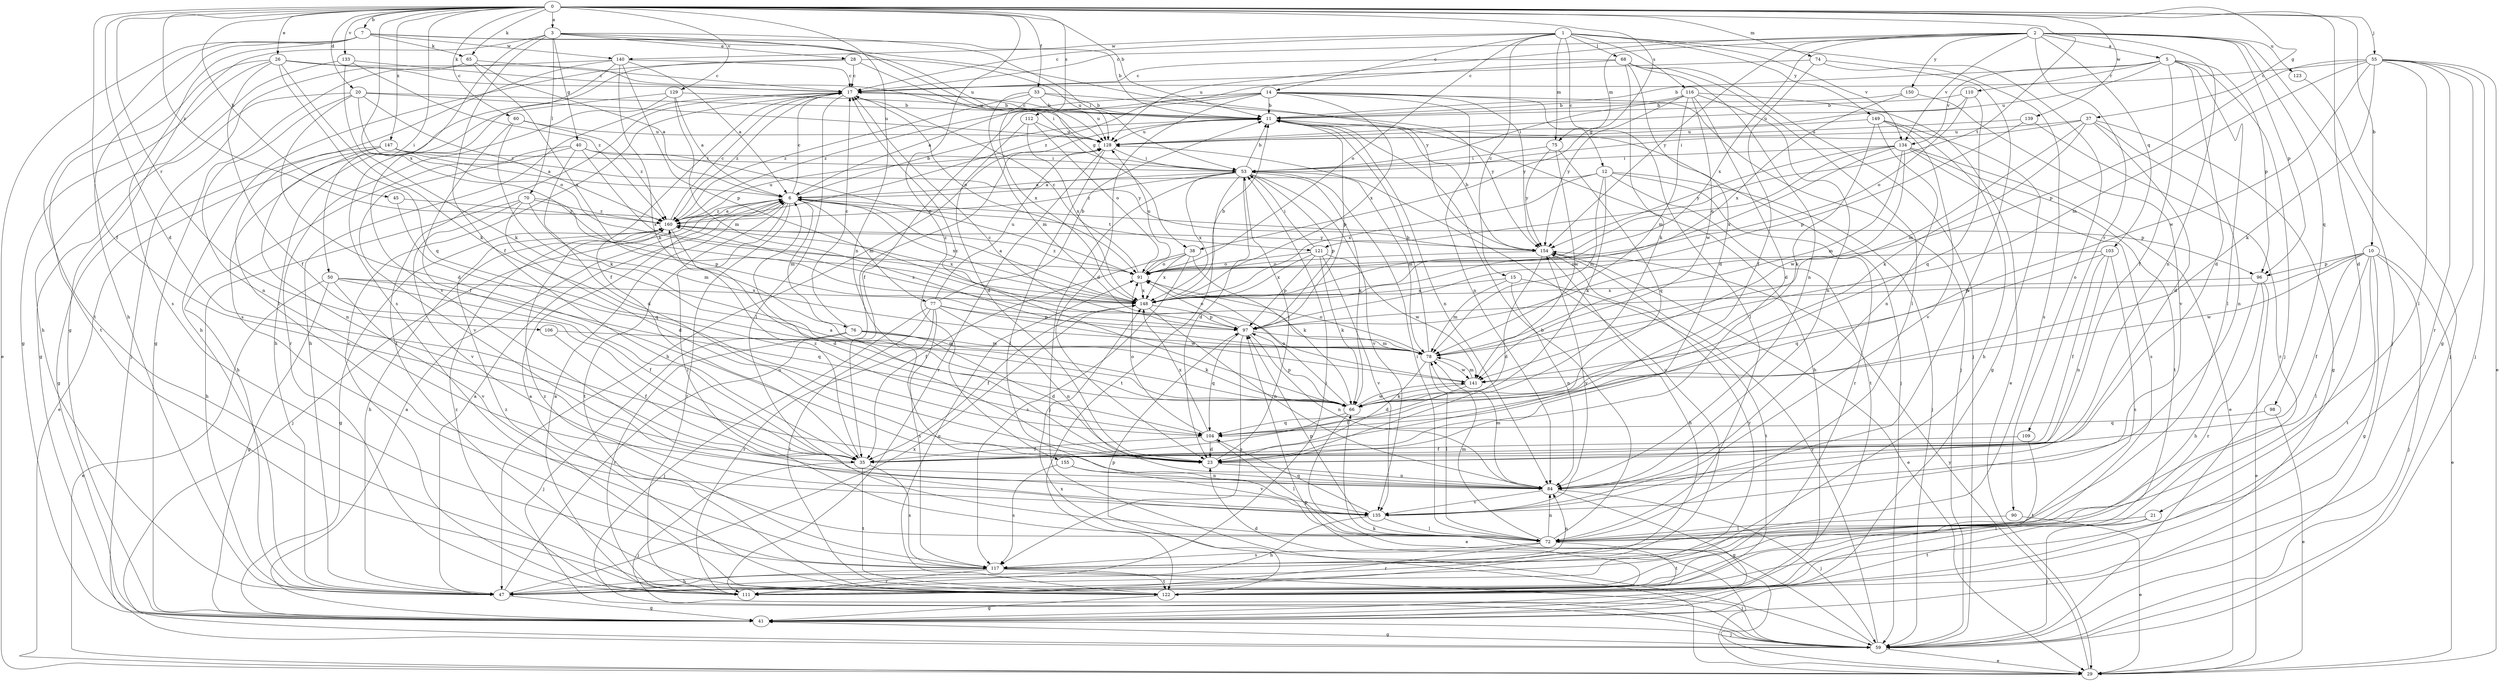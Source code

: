 strict digraph  {
0;
1;
2;
3;
5;
6;
7;
10;
11;
12;
14;
15;
17;
20;
21;
23;
26;
28;
29;
33;
35;
37;
38;
40;
41;
45;
47;
50;
53;
55;
59;
60;
65;
66;
68;
70;
72;
74;
75;
76;
77;
78;
84;
90;
91;
96;
97;
98;
103;
104;
106;
109;
110;
111;
112;
116;
117;
121;
122;
123;
128;
129;
133;
134;
135;
139;
140;
141;
147;
148;
149;
150;
154;
155;
160;
0 -> 3  [label=a];
0 -> 7  [label=b];
0 -> 10  [label=b];
0 -> 11  [label=b];
0 -> 20  [label=d];
0 -> 21  [label=d];
0 -> 23  [label=d];
0 -> 26  [label=e];
0 -> 33  [label=f];
0 -> 35  [label=f];
0 -> 37  [label=g];
0 -> 38  [label=g];
0 -> 45  [label=h];
0 -> 50  [label=i];
0 -> 55  [label=j];
0 -> 60  [label=k];
0 -> 65  [label=k];
0 -> 74  [label=m];
0 -> 84  [label=n];
0 -> 106  [label=r];
0 -> 112  [label=s];
0 -> 121  [label=t];
0 -> 129  [label=v];
0 -> 133  [label=v];
0 -> 139  [label=w];
0 -> 147  [label=x];
0 -> 148  [label=x];
0 -> 155  [label=z];
0 -> 160  [label=z];
1 -> 12  [label=c];
1 -> 14  [label=c];
1 -> 15  [label=c];
1 -> 17  [label=c];
1 -> 68  [label=l];
1 -> 75  [label=m];
1 -> 90  [label=o];
1 -> 91  [label=o];
1 -> 116  [label=s];
1 -> 134  [label=v];
1 -> 140  [label=w];
1 -> 149  [label=y];
2 -> 5  [label=a];
2 -> 17  [label=c];
2 -> 59  [label=j];
2 -> 75  [label=m];
2 -> 84  [label=n];
2 -> 96  [label=p];
2 -> 98  [label=q];
2 -> 103  [label=q];
2 -> 109  [label=r];
2 -> 123  [label=u];
2 -> 128  [label=u];
2 -> 134  [label=v];
2 -> 148  [label=x];
2 -> 150  [label=y];
2 -> 154  [label=y];
3 -> 28  [label=e];
3 -> 35  [label=f];
3 -> 38  [label=g];
3 -> 40  [label=g];
3 -> 41  [label=g];
3 -> 53  [label=i];
3 -> 70  [label=l];
3 -> 117  [label=s];
3 -> 154  [label=y];
5 -> 11  [label=b];
5 -> 23  [label=d];
5 -> 35  [label=f];
5 -> 59  [label=j];
5 -> 72  [label=l];
5 -> 96  [label=p];
5 -> 110  [label=r];
5 -> 128  [label=u];
5 -> 134  [label=v];
6 -> 11  [label=b];
6 -> 17  [label=c];
6 -> 59  [label=j];
6 -> 72  [label=l];
6 -> 76  [label=m];
6 -> 77  [label=m];
6 -> 96  [label=p];
6 -> 111  [label=r];
6 -> 121  [label=t];
6 -> 122  [label=t];
6 -> 148  [label=x];
6 -> 160  [label=z];
7 -> 11  [label=b];
7 -> 29  [label=e];
7 -> 47  [label=h];
7 -> 65  [label=k];
7 -> 117  [label=s];
7 -> 122  [label=t];
7 -> 128  [label=u];
7 -> 140  [label=w];
10 -> 29  [label=e];
10 -> 35  [label=f];
10 -> 41  [label=g];
10 -> 59  [label=j];
10 -> 72  [label=l];
10 -> 96  [label=p];
10 -> 97  [label=p];
10 -> 122  [label=t];
10 -> 141  [label=w];
11 -> 17  [label=c];
11 -> 47  [label=h];
11 -> 59  [label=j];
11 -> 84  [label=n];
11 -> 97  [label=p];
11 -> 128  [label=u];
12 -> 6  [label=a];
12 -> 59  [label=j];
12 -> 66  [label=k];
12 -> 78  [label=m];
12 -> 111  [label=r];
12 -> 122  [label=t];
12 -> 148  [label=x];
14 -> 6  [label=a];
14 -> 11  [label=b];
14 -> 23  [label=d];
14 -> 35  [label=f];
14 -> 59  [label=j];
14 -> 72  [label=l];
14 -> 84  [label=n];
14 -> 148  [label=x];
14 -> 154  [label=y];
14 -> 160  [label=z];
15 -> 78  [label=m];
15 -> 84  [label=n];
15 -> 122  [label=t];
15 -> 148  [label=x];
17 -> 11  [label=b];
17 -> 35  [label=f];
17 -> 47  [label=h];
17 -> 72  [label=l];
17 -> 91  [label=o];
17 -> 122  [label=t];
17 -> 160  [label=z];
20 -> 11  [label=b];
20 -> 23  [label=d];
20 -> 41  [label=g];
20 -> 84  [label=n];
20 -> 91  [label=o];
20 -> 128  [label=u];
20 -> 160  [label=z];
21 -> 59  [label=j];
21 -> 72  [label=l];
21 -> 122  [label=t];
23 -> 6  [label=a];
23 -> 53  [label=i];
23 -> 84  [label=n];
26 -> 17  [label=c];
26 -> 35  [label=f];
26 -> 41  [label=g];
26 -> 66  [label=k];
26 -> 104  [label=q];
26 -> 122  [label=t];
26 -> 128  [label=u];
28 -> 17  [label=c];
28 -> 47  [label=h];
28 -> 53  [label=i];
28 -> 117  [label=s];
28 -> 128  [label=u];
29 -> 97  [label=p];
29 -> 148  [label=x];
29 -> 154  [label=y];
33 -> 11  [label=b];
33 -> 78  [label=m];
33 -> 128  [label=u];
33 -> 148  [label=x];
33 -> 154  [label=y];
33 -> 160  [label=z];
35 -> 59  [label=j];
35 -> 117  [label=s];
35 -> 122  [label=t];
35 -> 160  [label=z];
37 -> 23  [label=d];
37 -> 41  [label=g];
37 -> 53  [label=i];
37 -> 66  [label=k];
37 -> 78  [label=m];
37 -> 84  [label=n];
37 -> 128  [label=u];
38 -> 35  [label=f];
38 -> 66  [label=k];
38 -> 91  [label=o];
38 -> 117  [label=s];
38 -> 148  [label=x];
40 -> 23  [label=d];
40 -> 47  [label=h];
40 -> 53  [label=i];
40 -> 91  [label=o];
40 -> 135  [label=v];
40 -> 148  [label=x];
41 -> 6  [label=a];
41 -> 11  [label=b];
41 -> 59  [label=j];
45 -> 104  [label=q];
45 -> 160  [label=z];
47 -> 6  [label=a];
47 -> 41  [label=g];
47 -> 128  [label=u];
47 -> 148  [label=x];
47 -> 154  [label=y];
50 -> 29  [label=e];
50 -> 35  [label=f];
50 -> 41  [label=g];
50 -> 104  [label=q];
50 -> 135  [label=v];
50 -> 148  [label=x];
53 -> 6  [label=a];
53 -> 11  [label=b];
53 -> 23  [label=d];
53 -> 59  [label=j];
53 -> 66  [label=k];
53 -> 78  [label=m];
53 -> 97  [label=p];
53 -> 122  [label=t];
53 -> 135  [label=v];
53 -> 148  [label=x];
53 -> 160  [label=z];
55 -> 17  [label=c];
55 -> 29  [label=e];
55 -> 41  [label=g];
55 -> 59  [label=j];
55 -> 66  [label=k];
55 -> 72  [label=l];
55 -> 78  [label=m];
55 -> 97  [label=p];
55 -> 111  [label=r];
55 -> 141  [label=w];
59 -> 29  [label=e];
59 -> 41  [label=g];
59 -> 66  [label=k];
59 -> 154  [label=y];
60 -> 35  [label=f];
60 -> 66  [label=k];
60 -> 128  [label=u];
60 -> 160  [label=z];
65 -> 6  [label=a];
65 -> 17  [label=c];
65 -> 59  [label=j];
65 -> 148  [label=x];
66 -> 17  [label=c];
66 -> 29  [label=e];
66 -> 91  [label=o];
66 -> 97  [label=p];
66 -> 104  [label=q];
66 -> 141  [label=w];
68 -> 17  [label=c];
68 -> 23  [label=d];
68 -> 59  [label=j];
68 -> 66  [label=k];
68 -> 72  [label=l];
68 -> 84  [label=n];
68 -> 160  [label=z];
70 -> 23  [label=d];
70 -> 47  [label=h];
70 -> 78  [label=m];
70 -> 97  [label=p];
70 -> 135  [label=v];
70 -> 160  [label=z];
72 -> 11  [label=b];
72 -> 53  [label=i];
72 -> 78  [label=m];
72 -> 84  [label=n];
72 -> 97  [label=p];
72 -> 111  [label=r];
72 -> 117  [label=s];
72 -> 122  [label=t];
74 -> 17  [label=c];
74 -> 35  [label=f];
74 -> 117  [label=s];
74 -> 135  [label=v];
75 -> 53  [label=i];
75 -> 104  [label=q];
75 -> 141  [label=w];
75 -> 154  [label=y];
76 -> 17  [label=c];
76 -> 23  [label=d];
76 -> 59  [label=j];
76 -> 66  [label=k];
76 -> 78  [label=m];
76 -> 111  [label=r];
77 -> 11  [label=b];
77 -> 59  [label=j];
77 -> 84  [label=n];
77 -> 97  [label=p];
77 -> 111  [label=r];
77 -> 117  [label=s];
77 -> 122  [label=t];
77 -> 128  [label=u];
77 -> 141  [label=w];
78 -> 11  [label=b];
78 -> 23  [label=d];
78 -> 72  [label=l];
78 -> 91  [label=o];
78 -> 141  [label=w];
84 -> 41  [label=g];
84 -> 59  [label=j];
84 -> 78  [label=m];
84 -> 135  [label=v];
90 -> 29  [label=e];
90 -> 72  [label=l];
91 -> 17  [label=c];
91 -> 128  [label=u];
91 -> 148  [label=x];
91 -> 160  [label=z];
96 -> 29  [label=e];
96 -> 47  [label=h];
96 -> 111  [label=r];
96 -> 148  [label=x];
97 -> 78  [label=m];
97 -> 84  [label=n];
97 -> 91  [label=o];
97 -> 104  [label=q];
97 -> 117  [label=s];
97 -> 160  [label=z];
98 -> 29  [label=e];
98 -> 104  [label=q];
103 -> 35  [label=f];
103 -> 84  [label=n];
103 -> 91  [label=o];
103 -> 104  [label=q];
103 -> 117  [label=s];
104 -> 23  [label=d];
104 -> 35  [label=f];
104 -> 72  [label=l];
104 -> 91  [label=o];
104 -> 148  [label=x];
106 -> 35  [label=f];
106 -> 78  [label=m];
109 -> 35  [label=f];
109 -> 122  [label=t];
110 -> 11  [label=b];
110 -> 91  [label=o];
110 -> 104  [label=q];
110 -> 128  [label=u];
111 -> 6  [label=a];
111 -> 17  [label=c];
111 -> 53  [label=i];
111 -> 128  [label=u];
111 -> 160  [label=z];
112 -> 23  [label=d];
112 -> 91  [label=o];
112 -> 128  [label=u];
112 -> 148  [label=x];
116 -> 11  [label=b];
116 -> 23  [label=d];
116 -> 29  [label=e];
116 -> 53  [label=i];
116 -> 78  [label=m];
116 -> 84  [label=n];
116 -> 141  [label=w];
116 -> 154  [label=y];
117 -> 47  [label=h];
117 -> 59  [label=j];
117 -> 84  [label=n];
117 -> 111  [label=r];
117 -> 122  [label=t];
117 -> 160  [label=z];
121 -> 53  [label=i];
121 -> 66  [label=k];
121 -> 91  [label=o];
121 -> 97  [label=p];
121 -> 135  [label=v];
121 -> 141  [label=w];
121 -> 148  [label=x];
122 -> 6  [label=a];
122 -> 23  [label=d];
122 -> 41  [label=g];
122 -> 91  [label=o];
122 -> 97  [label=p];
122 -> 160  [label=z];
123 -> 59  [label=j];
128 -> 53  [label=i];
128 -> 72  [label=l];
128 -> 111  [label=r];
129 -> 6  [label=a];
129 -> 11  [label=b];
129 -> 47  [label=h];
129 -> 78  [label=m];
129 -> 111  [label=r];
133 -> 17  [label=c];
133 -> 47  [label=h];
133 -> 66  [label=k];
133 -> 160  [label=z];
134 -> 29  [label=e];
134 -> 53  [label=i];
134 -> 78  [label=m];
134 -> 91  [label=o];
134 -> 117  [label=s];
134 -> 122  [label=t];
134 -> 141  [label=w];
134 -> 148  [label=x];
134 -> 154  [label=y];
135 -> 47  [label=h];
135 -> 72  [label=l];
135 -> 104  [label=q];
135 -> 154  [label=y];
139 -> 97  [label=p];
139 -> 111  [label=r];
139 -> 128  [label=u];
140 -> 6  [label=a];
140 -> 17  [label=c];
140 -> 41  [label=g];
140 -> 66  [label=k];
140 -> 72  [label=l];
140 -> 97  [label=p];
140 -> 135  [label=v];
141 -> 17  [label=c];
141 -> 35  [label=f];
141 -> 66  [label=k];
141 -> 78  [label=m];
147 -> 6  [label=a];
147 -> 29  [label=e];
147 -> 41  [label=g];
147 -> 53  [label=i];
147 -> 84  [label=n];
147 -> 154  [label=y];
148 -> 6  [label=a];
148 -> 11  [label=b];
148 -> 35  [label=f];
148 -> 84  [label=n];
148 -> 97  [label=p];
149 -> 41  [label=g];
149 -> 47  [label=h];
149 -> 66  [label=k];
149 -> 84  [label=n];
149 -> 128  [label=u];
149 -> 135  [label=v];
150 -> 11  [label=b];
150 -> 135  [label=v];
150 -> 148  [label=x];
154 -> 11  [label=b];
154 -> 23  [label=d];
154 -> 29  [label=e];
154 -> 47  [label=h];
154 -> 91  [label=o];
155 -> 84  [label=n];
155 -> 117  [label=s];
155 -> 135  [label=v];
160 -> 6  [label=a];
160 -> 17  [label=c];
160 -> 23  [label=d];
160 -> 41  [label=g];
160 -> 47  [label=h];
160 -> 128  [label=u];
160 -> 148  [label=x];
160 -> 154  [label=y];
}
